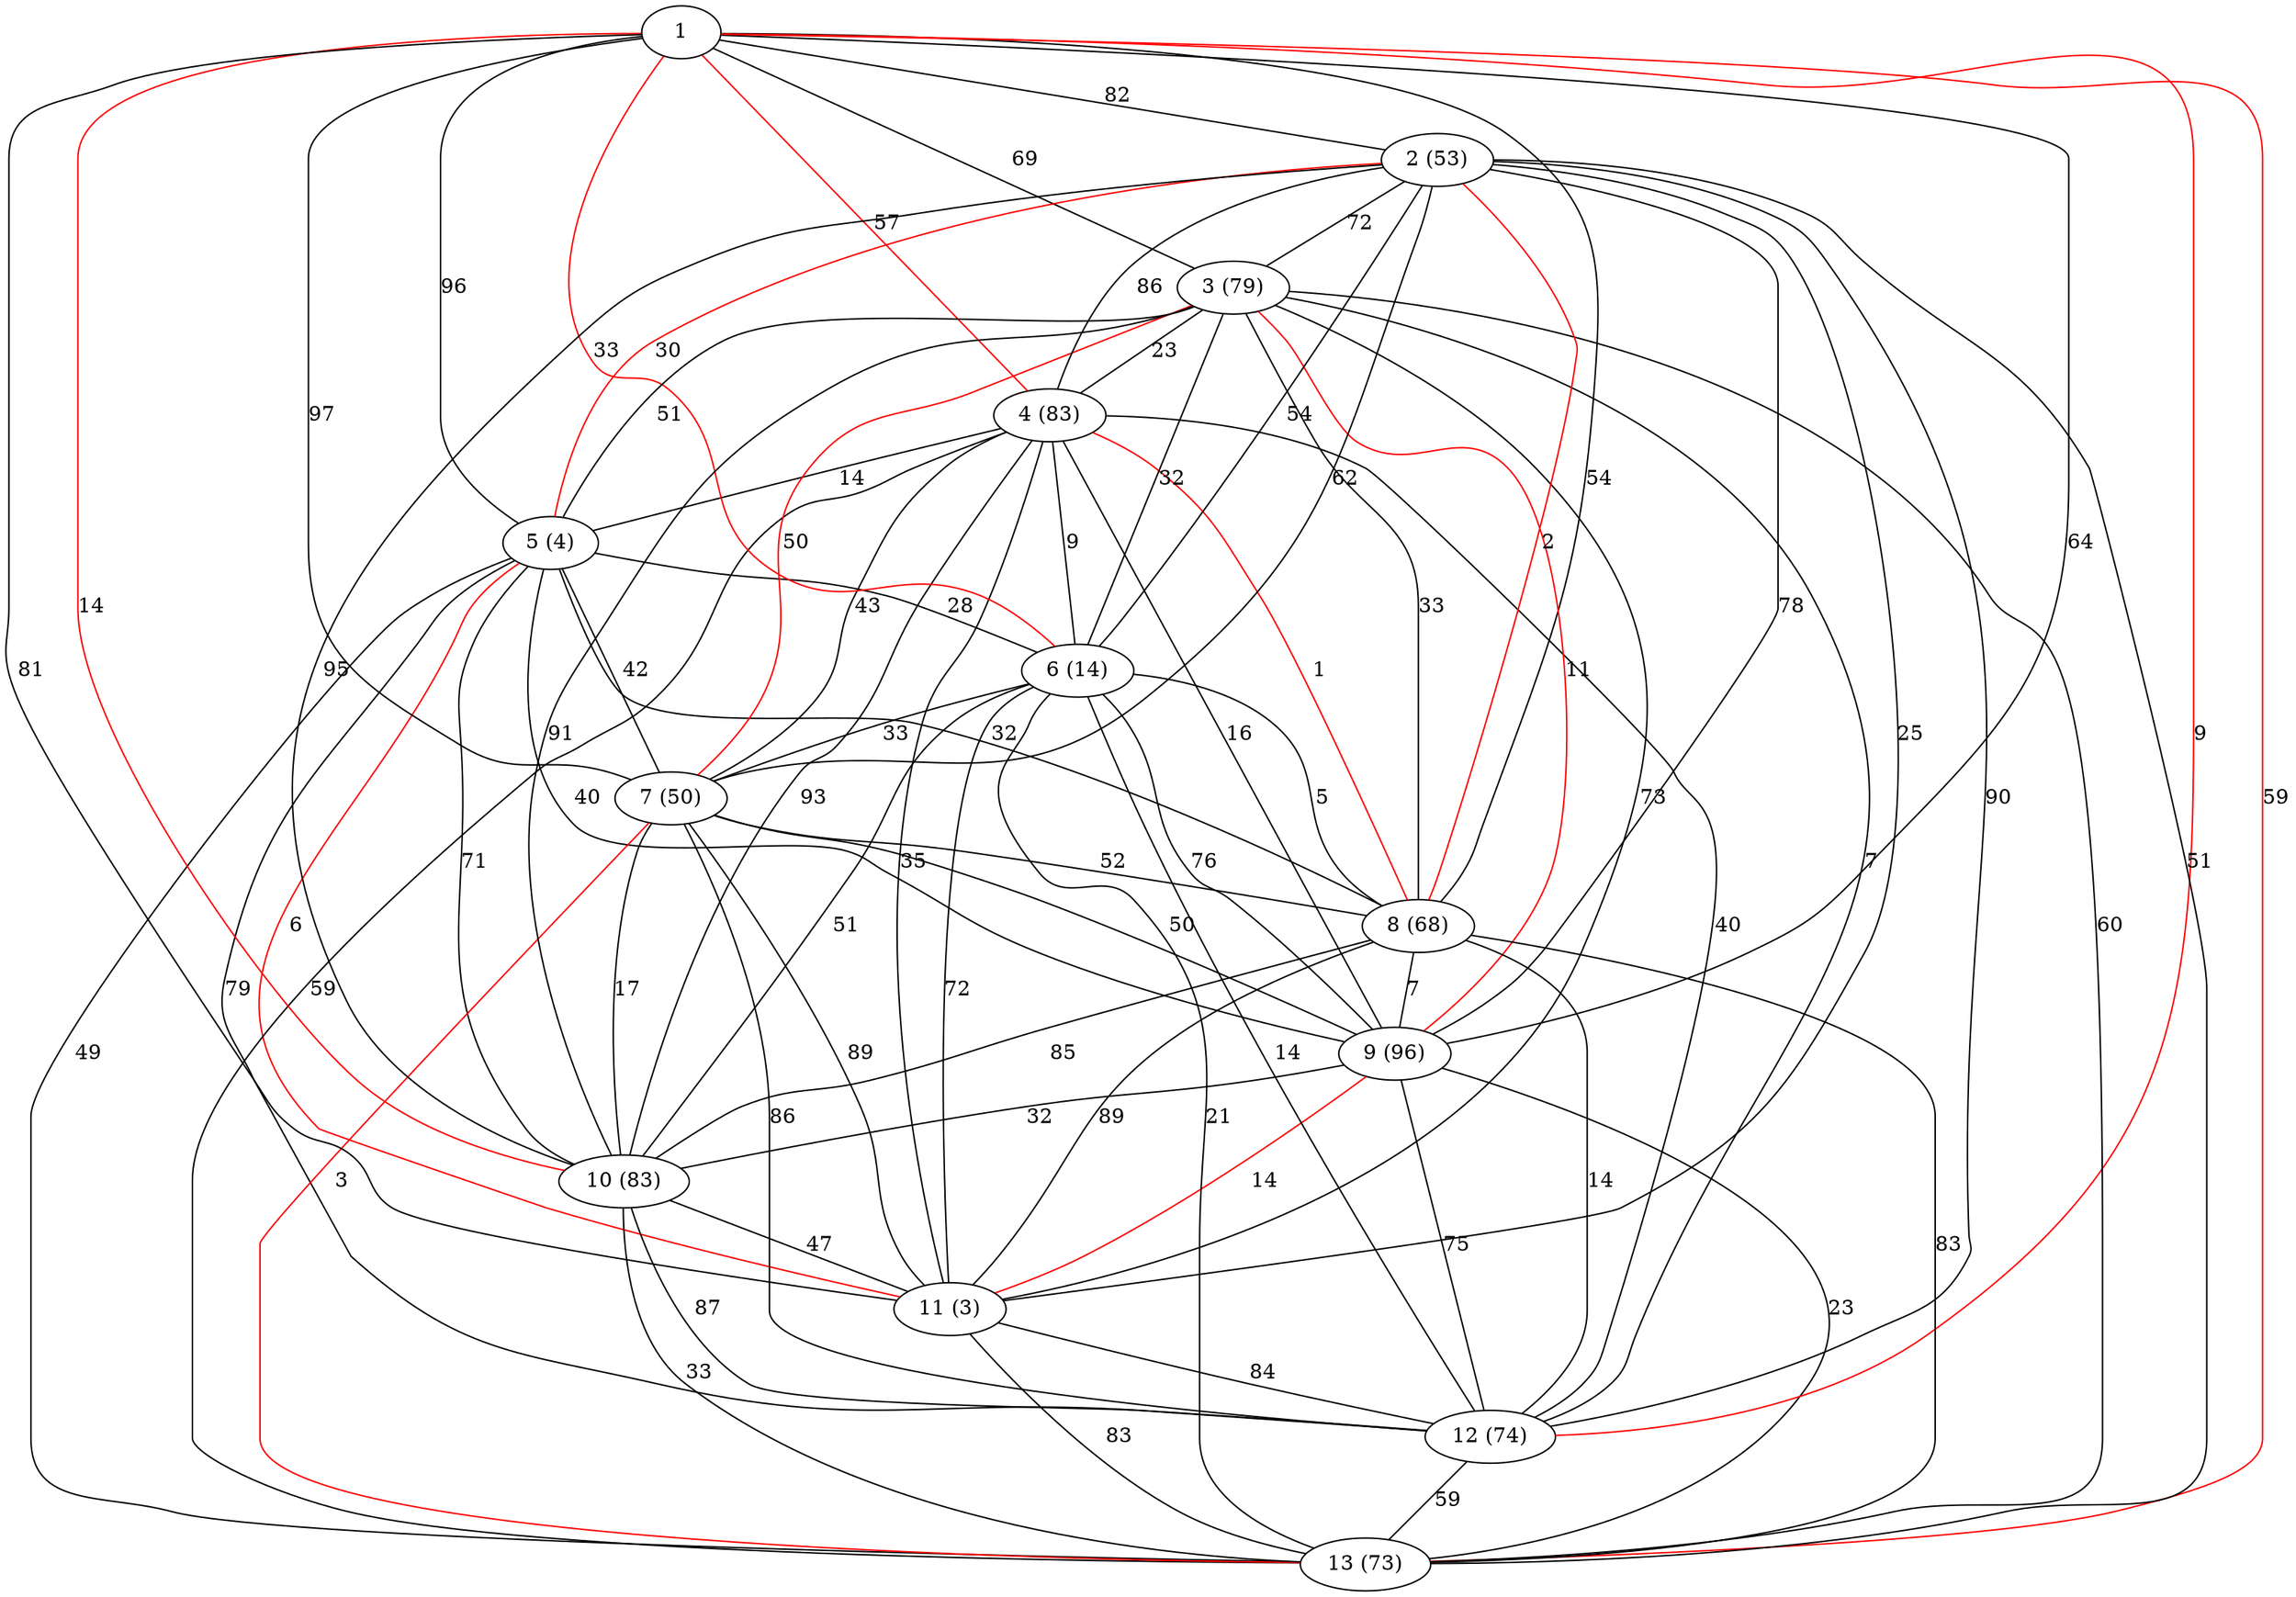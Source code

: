 graph g {
5 -- 9 [label=40 color=black]
4 -- 7 [label=43 color=black]
1 -- 3 [label=69 color=black]
10 -- 11 [label=47 color=black]
4 -- 8 [label=1 color=red]
5 -- 6 [label=28 color=black]
2 -- 8 [label=2 color=red]
6 -- 9 [label=76 color=black]
10 -- 12 [label=87 color=black]
8 -- 9 [label=7 color=black]
4 -- 12 [label=40 color=black]
1 -- 6 [label=33 color=red]
2 -- 12 [label=90 color=black]
7 -- 11 [label=89 color=black]
3 -- 7 [label=50 color=red]
2 -- 5 [label=30 color=red]
1 -- 11 [label=81 color=black]
5 -- 8 [label=32 color=black]
6 -- 12 [label=14 color=black]
1 -- 2 [label=82 color=black]
3 -- 13 [label=60 color=black]
8 -- 13 [label=83 color=black]
6 -- 7 [label=33 color=black]
5 -- 13 [label=49 color=black]
2 -- 9 [label=78 color=black]
12 -- 13 [label=59 color=black]
3 -- 10 [label=91 color=black]
6 -- 10 [label=51 color=black]
8 -- 10 [label=85 color=black]
5 -- 12 [label=79 color=black]
4 -- 13 [label=59 color=black]
1 -- 5 [label=96 color=black]
2 -- 13 [label=51 color=black]
9 -- 11 [label=14 color=red]
3 -- 6 [label=32 color=black]
1 -- 10 [label=14 color=red]
7 -- 9 [label=50 color=black]
10 -- 13 [label=33 color=black]
11 -- 13 [label=83 color=black]
4 -- 10 [label=93 color=black]
2 -- 6 [label=54 color=black]
7 -- 10 [label=17 color=black]
5 -- 11 [label=6 color=red]
4 -- 5 [label=14 color=black]
1 -- 13 [label=59 color=red]
8 -- 11 [label=89 color=black]
7 -- 13 [label=3 color=red]
6 -- 11 [label=72 color=black]
1 -- 4 [label=57 color=red]
2 -- 10 [label=95 color=black]
9 -- 10 [label=32 color=black]
3 -- 9 [label=11 color=red]
2 -- 3 [label=72 color=black]
1 -- 9 [label=64 color=black]
7 -- 12 [label=86 color=black]
6 -- 8 [label=5 color=black]
4 -- 9 [label=16 color=black]
11 -- 12 [label=84 color=black]
4 -- 11 [label=35 color=black]
3 -- 5 [label=51 color=black]
2 -- 7 [label=62 color=black]
9 -- 13 [label=23 color=black]
5 -- 10 [label=71 color=black]
4 -- 6 [label=9 color=black]
1 -- 12 [label=9 color=red]
8 -- 12 [label=14 color=black]
7 -- 8 [label=52 color=black]
5 -- 7 [label=42 color=black]
2 -- 11 [label=25 color=black]
3 -- 8 [label=33 color=black]
3 -- 11 [label=73 color=black]
1 -- 8 [label=54 color=black]
6 -- 13 [label=21 color=black]
1 -- 7 [label=97 color=black]
3 -- 12 [label=7 color=black]
3 -- 4 [label=23 color=black]
2 -- 4 [label=86 color=black]
9 -- 12 [label=75 color=black]
2 [label="2 (53)"]
3 [label="3 (79)"]
4 [label="4 (83)"]
5 [label="5 (4)"]
6 [label="6 (14)"]
7 [label="7 (50)"]
8 [label="8 (68)"]
9 [label="9 (96)"]
10 [label="10 (83)"]
11 [label="11 (3)"]
12 [label="12 (74)"]
13 [label="13 (73)"]
}